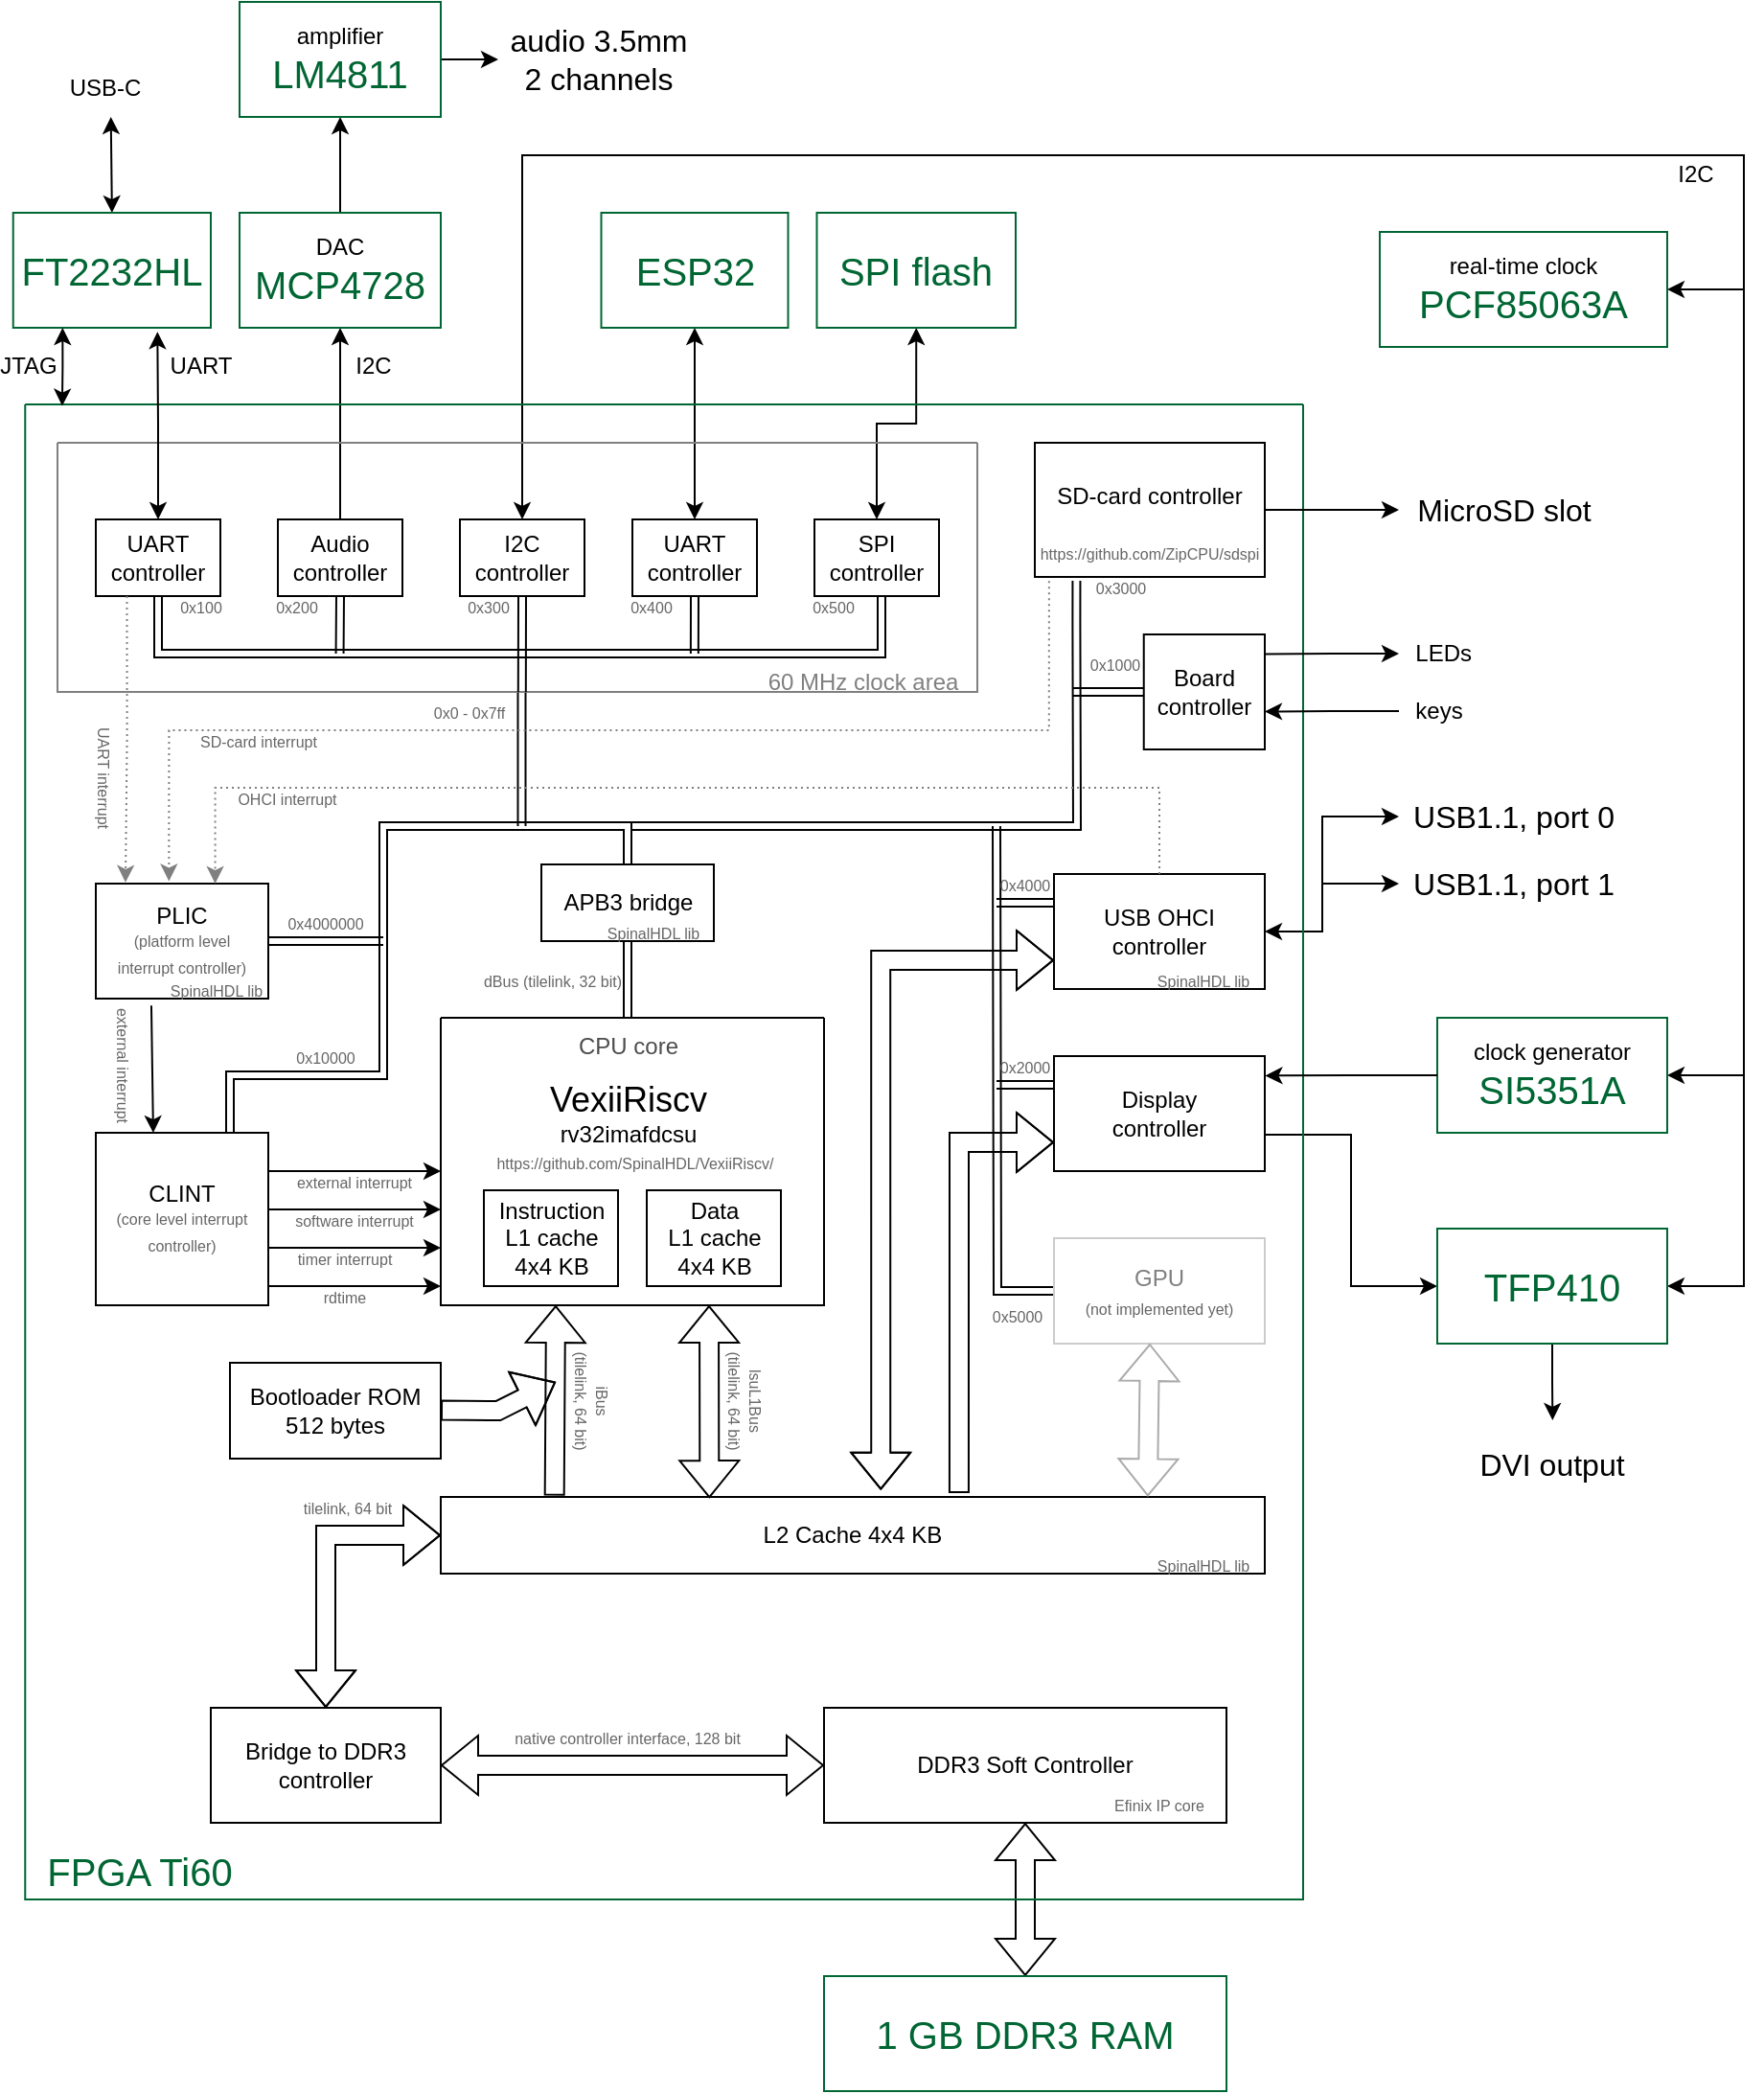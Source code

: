 <mxfile version="27.0.2">
  <diagram name="Page-1" id="rrkoi3hn6Rtk7h8Mjv4J">
    <mxGraphModel grid="1" page="1" gridSize="10" guides="1" tooltips="1" connect="1" arrows="1" fold="1" pageScale="1" pageWidth="850" pageHeight="1100" math="0" shadow="0">
      <root>
        <mxCell id="0" />
        <mxCell id="1" parent="0" />
        <mxCell id="nsvLtbpFKqeht-PFAIL7-8" value="" style="swimlane;startSize=0;" vertex="1" parent="1">
          <mxGeometry x="270" y="535" width="200" height="150" as="geometry">
            <mxRectangle x="330" y="470" width="50" height="40" as="alternateBounds" />
          </mxGeometry>
        </mxCell>
        <mxCell id="nsvLtbpFKqeht-PFAIL7-11" value="&lt;div&gt;Instruction&lt;/div&gt;&lt;div&gt;L1 cache&lt;/div&gt;&lt;div&gt;4x4 KB&lt;br&gt;&lt;/div&gt;" style="rounded=0;whiteSpace=wrap;html=1;" vertex="1" parent="nsvLtbpFKqeht-PFAIL7-8">
          <mxGeometry x="22.5" y="90" width="70" height="50" as="geometry" />
        </mxCell>
        <mxCell id="nsvLtbpFKqeht-PFAIL7-12" value="&lt;div&gt;Data&lt;/div&gt;&lt;div&gt;L1 cache&lt;/div&gt;&lt;div&gt;4x4 KB&lt;br&gt;&lt;/div&gt;" style="rounded=0;whiteSpace=wrap;html=1;" vertex="1" parent="nsvLtbpFKqeht-PFAIL7-8">
          <mxGeometry x="107.5" y="90" width="70" height="50" as="geometry" />
        </mxCell>
        <mxCell id="nsvLtbpFKqeht-PFAIL7-13" value="&lt;div&gt;&lt;font style=&quot;font-size: 18px;&quot;&gt;VexiiRiscv&lt;/font&gt;&lt;/div&gt;&lt;div&gt;rv32imafdcsu&lt;br&gt;&lt;/div&gt;" style="text;html=1;align=center;verticalAlign=middle;whiteSpace=wrap;rounded=0;" vertex="1" parent="nsvLtbpFKqeht-PFAIL7-8">
          <mxGeometry x="47.5" y="30" width="100" height="40" as="geometry" />
        </mxCell>
        <mxCell id="nsvLtbpFKqeht-PFAIL7-14" value="&lt;span style=&quot;color: rgb(77, 77, 77);&quot;&gt;CPU core&lt;/span&gt;" style="text;html=1;align=center;verticalAlign=middle;whiteSpace=wrap;rounded=0;" vertex="1" parent="nsvLtbpFKqeht-PFAIL7-8">
          <mxGeometry x="67.5" width="60" height="30" as="geometry" />
        </mxCell>
        <mxCell id="OZXpx4kWtVFie0x7K6FJ-49" value="&lt;font style=&quot;font-size: 8px; color: rgb(102, 102, 102);&quot;&gt;https://github.com/SpinalHDL/VexiiRiscv/&lt;/font&gt;" style="text;html=1;align=center;verticalAlign=middle;whiteSpace=wrap;rounded=0;" vertex="1" parent="nsvLtbpFKqeht-PFAIL7-8">
          <mxGeometry x="25" y="70" width="152.5" height="10" as="geometry" />
        </mxCell>
        <mxCell id="nsvLtbpFKqeht-PFAIL7-15" value="&lt;div style=&quot;line-height: 100%;&quot;&gt;&lt;div&gt;CLINT&lt;/div&gt;&lt;div&gt;&lt;font style=&quot;font-size: 8px; color: rgb(102, 102, 102);&quot;&gt;(core level interrupt&lt;/font&gt;&lt;/div&gt;&lt;div&gt;&lt;font style=&quot;font-size: 8px; color: rgb(102, 102, 102);&quot;&gt;controller)&lt;/font&gt;&lt;br&gt;&lt;/div&gt;&lt;div&gt;&lt;/div&gt;&lt;/div&gt;" style="rounded=0;whiteSpace=wrap;html=1;" vertex="1" parent="1">
          <mxGeometry x="90" y="595" width="90" height="90" as="geometry" />
        </mxCell>
        <mxCell id="nsvLtbpFKqeht-PFAIL7-16" value="&lt;div style=&quot;line-height: 100%;&quot;&gt;&lt;div&gt;PLIC&lt;/div&gt;&lt;div&gt;&lt;font style=&quot;font-size: 8px; color: rgb(102, 102, 102);&quot;&gt;(platform level&lt;/font&gt;&lt;/div&gt;&lt;div&gt;&lt;font style=&quot;font-size: 8px; color: rgb(102, 102, 102);&quot;&gt;interrupt &lt;/font&gt;&lt;font style=&quot;font-size: 8px; color: rgb(102, 102, 102);&quot;&gt;controller)&lt;/font&gt;&lt;br&gt;&lt;/div&gt;&lt;div&gt;&lt;/div&gt;&lt;/div&gt;" style="rounded=0;whiteSpace=wrap;html=1;" vertex="1" parent="1">
          <mxGeometry x="90" y="465" width="90" height="60" as="geometry" />
        </mxCell>
        <mxCell id="nsvLtbpFKqeht-PFAIL7-17" value="" style="endArrow=classic;html=1;rounded=0;entryX=0;entryY=0.8;entryDx=0;entryDy=0;entryPerimeter=0;" edge="1" parent="1">
          <mxGeometry width="50" height="50" relative="1" as="geometry">
            <mxPoint x="180" y="635" as="sourcePoint" />
            <mxPoint x="270" y="635" as="targetPoint" />
          </mxGeometry>
        </mxCell>
        <mxCell id="nsvLtbpFKqeht-PFAIL7-18" value="&lt;font style=&quot;font-size: 8px; color: rgb(102, 102, 102);&quot;&gt;software interrupt&lt;br&gt;&lt;/font&gt;" style="text;html=1;align=center;verticalAlign=middle;whiteSpace=wrap;rounded=0;" vertex="1" parent="1">
          <mxGeometry x="185" y="635" width="80" height="10" as="geometry" />
        </mxCell>
        <mxCell id="nsvLtbpFKqeht-PFAIL7-23" value="" style="endArrow=classic;html=1;rounded=0;entryX=0;entryY=0.8;entryDx=0;entryDy=0;entryPerimeter=0;" edge="1" parent="1">
          <mxGeometry width="50" height="50" relative="1" as="geometry">
            <mxPoint x="180" y="655" as="sourcePoint" />
            <mxPoint x="270" y="655" as="targetPoint" />
          </mxGeometry>
        </mxCell>
        <mxCell id="nsvLtbpFKqeht-PFAIL7-24" value="&lt;font style=&quot;font-size: 8px; color: rgb(102, 102, 102);&quot;&gt;timer interrupt&lt;br&gt;&lt;/font&gt;" style="text;html=1;align=center;verticalAlign=middle;whiteSpace=wrap;rounded=0;" vertex="1" parent="1">
          <mxGeometry x="190" y="655" width="60" height="10" as="geometry" />
        </mxCell>
        <mxCell id="nsvLtbpFKqeht-PFAIL7-25" value="" style="endArrow=classic;html=1;rounded=0;entryX=0;entryY=0.8;entryDx=0;entryDy=0;entryPerimeter=0;" edge="1" parent="1">
          <mxGeometry width="50" height="50" relative="1" as="geometry">
            <mxPoint x="180" y="615" as="sourcePoint" />
            <mxPoint x="270" y="615" as="targetPoint" />
          </mxGeometry>
        </mxCell>
        <mxCell id="nsvLtbpFKqeht-PFAIL7-26" value="&lt;font style=&quot;font-size: 8px; color: rgb(102, 102, 102);&quot;&gt;external interrupt&lt;br&gt;&lt;/font&gt;" style="text;html=1;align=center;verticalAlign=middle;whiteSpace=wrap;rounded=0;" vertex="1" parent="1">
          <mxGeometry x="190" y="615" width="70" height="10" as="geometry" />
        </mxCell>
        <mxCell id="nsvLtbpFKqeht-PFAIL7-28" value="" style="endArrow=classic;html=1;rounded=0;entryX=0;entryY=0.8;entryDx=0;entryDy=0;entryPerimeter=0;" edge="1" parent="1">
          <mxGeometry width="50" height="50" relative="1" as="geometry">
            <mxPoint x="180" y="675" as="sourcePoint" />
            <mxPoint x="270" y="675" as="targetPoint" />
          </mxGeometry>
        </mxCell>
        <mxCell id="nsvLtbpFKqeht-PFAIL7-29" value="&lt;font style=&quot;font-size: 8px; color: rgb(102, 102, 102);&quot;&gt;rdtime&lt;br&gt;&lt;/font&gt;" style="text;html=1;align=center;verticalAlign=middle;whiteSpace=wrap;rounded=0;" vertex="1" parent="1">
          <mxGeometry x="190" y="675" width="60" height="10" as="geometry" />
        </mxCell>
        <mxCell id="nsvLtbpFKqeht-PFAIL7-30" value="" style="shape=flexArrow;endArrow=classic;html=1;rounded=0;entryX=0.3;entryY=1;entryDx=0;entryDy=0;entryPerimeter=0;exitX=0.138;exitY=-0.017;exitDx=0;exitDy=0;exitPerimeter=0;" edge="1" parent="1" source="nsvLtbpFKqeht-PFAIL7-31" target="nsvLtbpFKqeht-PFAIL7-8">
          <mxGeometry width="50" height="50" relative="1" as="geometry">
            <mxPoint x="330" y="755" as="sourcePoint" />
            <mxPoint x="390" y="615" as="targetPoint" />
          </mxGeometry>
        </mxCell>
        <mxCell id="OZXpx4kWtVFie0x7K6FJ-74" style="edgeStyle=orthogonalEdgeStyle;rounded=0;orthogonalLoop=1;jettySize=auto;html=1;exitX=0;exitY=0.5;exitDx=0;exitDy=0;entryX=0.5;entryY=0;entryDx=0;entryDy=0;shape=flexArrow;startArrow=block;" edge="1" parent="1" source="nsvLtbpFKqeht-PFAIL7-31" target="OZXpx4kWtVFie0x7K6FJ-73">
          <mxGeometry relative="1" as="geometry" />
        </mxCell>
        <mxCell id="nsvLtbpFKqeht-PFAIL7-31" value="L2 Cache 4x4 KB" style="rounded=0;whiteSpace=wrap;html=1;" vertex="1" parent="1">
          <mxGeometry x="270" y="785" width="430" height="40" as="geometry" />
        </mxCell>
        <mxCell id="nsvLtbpFKqeht-PFAIL7-32" value="" style="shape=flexArrow;endArrow=classic;startArrow=classic;html=1;rounded=0;entryX=0.7;entryY=1;entryDx=0;entryDy=0;entryPerimeter=0;exitX=0.326;exitY=0.014;exitDx=0;exitDy=0;exitPerimeter=0;" edge="1" parent="1" source="nsvLtbpFKqeht-PFAIL7-31" target="nsvLtbpFKqeht-PFAIL7-8">
          <mxGeometry width="100" height="100" relative="1" as="geometry">
            <mxPoint x="320" y="745" as="sourcePoint" />
            <mxPoint x="420" y="645" as="targetPoint" />
          </mxGeometry>
        </mxCell>
        <mxCell id="nsvLtbpFKqeht-PFAIL7-33" value="&lt;div&gt;Bootloader ROM&lt;/div&gt;512 bytes" style="rounded=0;whiteSpace=wrap;html=1;" vertex="1" parent="1">
          <mxGeometry x="160" y="715" width="110" height="50" as="geometry" />
        </mxCell>
        <mxCell id="nsvLtbpFKqeht-PFAIL7-34" value="" style="endArrow=classic;html=1;rounded=0;shape=flexArrow;endSize=6;shadow=0;flowAnimation=0;strokeWidth=1;" edge="1" parent="1">
          <mxGeometry width="50" height="50" relative="1" as="geometry">
            <mxPoint x="270" y="739.8" as="sourcePoint" />
            <mxPoint x="330" y="725" as="targetPoint" />
            <Array as="points">
              <mxPoint x="300" y="740" />
            </Array>
          </mxGeometry>
        </mxCell>
        <mxCell id="nsvLtbpFKqeht-PFAIL7-35" value="&lt;div style=&quot;line-height: 90%;&quot;&gt;&lt;div&gt;&lt;span style=&quot;color: rgb(102, 102, 102);&quot;&gt;&lt;font style=&quot;font-size: 8px; line-height: 90%;&quot;&gt;iBus&lt;/font&gt;&lt;/span&gt;&lt;/div&gt;&lt;div&gt;&lt;span style=&quot;color: rgb(102, 102, 102);&quot;&gt;&lt;font style=&quot;font-size: 8px; line-height: 90%;&quot;&gt;(tilelink, 64 bit)&lt;/font&gt;&lt;/span&gt;&lt;/div&gt; &lt;/div&gt;" style="text;html=1;align=center;verticalAlign=middle;whiteSpace=wrap;rounded=0;rotation=90;" vertex="1" parent="1">
          <mxGeometry x="320" y="725" width="60" height="20" as="geometry" />
        </mxCell>
        <mxCell id="nsvLtbpFKqeht-PFAIL7-36" value="&lt;div style=&quot;line-height: 90%;&quot;&gt;&lt;div&gt;&lt;span style=&quot;color: rgb(102, 102, 102);&quot;&gt;&lt;font style=&quot;font-size: 8px; line-height: 90%;&quot;&gt;lsuL1Bus&lt;/font&gt;&lt;/span&gt;&lt;/div&gt;&lt;div&gt;&lt;span style=&quot;color: rgb(102, 102, 102);&quot;&gt;&lt;font style=&quot;font-size: 8px; line-height: 90%;&quot;&gt;(tilelink, 64 bit)&lt;/font&gt;&lt;/span&gt;&lt;/div&gt;&lt;/div&gt;" style="text;html=1;align=center;verticalAlign=middle;whiteSpace=wrap;rounded=0;rotation=90;" vertex="1" parent="1">
          <mxGeometry x="395" y="725" width="70" height="20" as="geometry" />
        </mxCell>
        <mxCell id="OZXpx4kWtVFie0x7K6FJ-1" value="" style="endArrow=classic;html=1;rounded=0;entryX=0.333;entryY=0;entryDx=0;entryDy=0;entryPerimeter=0;exitX=0.322;exitY=1.06;exitDx=0;exitDy=0;exitPerimeter=0;" edge="1" parent="1" source="nsvLtbpFKqeht-PFAIL7-16" target="nsvLtbpFKqeht-PFAIL7-15">
          <mxGeometry width="50" height="50" relative="1" as="geometry">
            <mxPoint x="-30" y="525" as="sourcePoint" />
            <mxPoint x="60" y="525" as="targetPoint" />
          </mxGeometry>
        </mxCell>
        <mxCell id="OZXpx4kWtVFie0x7K6FJ-2" value="&lt;font style=&quot;font-size: 8px; color: rgb(102, 102, 102);&quot;&gt;external interrupt&lt;br&gt;&lt;/font&gt;" style="text;html=1;align=center;verticalAlign=middle;whiteSpace=wrap;rounded=0;rotation=90;" vertex="1" parent="1">
          <mxGeometry x="70" y="555" width="70" height="10" as="geometry" />
        </mxCell>
        <mxCell id="OZXpx4kWtVFie0x7K6FJ-8" style="edgeStyle=orthogonalEdgeStyle;rounded=0;orthogonalLoop=1;jettySize=auto;html=1;exitX=0.5;exitY=0;exitDx=0;exitDy=0;endArrow=none;startFill=1;startArrow=classic;shape=link;" edge="1" parent="1" source="OZXpx4kWtVFie0x7K6FJ-5">
          <mxGeometry relative="1" as="geometry">
            <mxPoint x="160" y="575" as="targetPoint" />
            <Array as="points">
              <mxPoint x="368" y="435" />
              <mxPoint x="240" y="435" />
              <mxPoint x="240" y="565" />
              <mxPoint x="160" y="565" />
            </Array>
          </mxGeometry>
        </mxCell>
        <mxCell id="OZXpx4kWtVFie0x7K6FJ-5" value="APB3 bridge" style="rounded=0;whiteSpace=wrap;html=1;" vertex="1" parent="1">
          <mxGeometry x="322.5" y="455" width="90" height="40" as="geometry" />
        </mxCell>
        <mxCell id="OZXpx4kWtVFie0x7K6FJ-6" value="" style="edgeStyle=orthogonalEdgeStyle;rounded=0;orthogonalLoop=1;jettySize=auto;html=1;startArrow=classic;startFill=1;shape=link;" edge="1" parent="1" source="nsvLtbpFKqeht-PFAIL7-14" target="OZXpx4kWtVFie0x7K6FJ-5">
          <mxGeometry relative="1" as="geometry" />
        </mxCell>
        <mxCell id="OZXpx4kWtVFie0x7K6FJ-7" value="&lt;font style=&quot;font-size: 8px; color: rgb(102, 102, 102);&quot;&gt;dBus (tilelink, 32 bit)&lt;/font&gt;" style="edgeLabel;html=1;align=center;verticalAlign=middle;resizable=0;points=[];" connectable="0" vertex="1" parent="OZXpx4kWtVFie0x7K6FJ-6">
          <mxGeometry x="-0.73" y="1" relative="1" as="geometry">
            <mxPoint x="-39" y="-15" as="offset" />
          </mxGeometry>
        </mxCell>
        <mxCell id="OZXpx4kWtVFie0x7K6FJ-9" value="" style="endArrow=classic;html=1;rounded=0;entryX=1;entryY=0.5;entryDx=0;entryDy=0;shape=link;" edge="1" parent="1" target="nsvLtbpFKqeht-PFAIL7-16">
          <mxGeometry width="50" height="50" relative="1" as="geometry">
            <mxPoint x="240" y="495" as="sourcePoint" />
            <mxPoint x="310" y="455" as="targetPoint" />
          </mxGeometry>
        </mxCell>
        <mxCell id="OZXpx4kWtVFie0x7K6FJ-10" value="" style="endArrow=classic;html=1;rounded=0;shape=link;" edge="1" parent="1">
          <mxGeometry width="50" height="50" relative="1" as="geometry">
            <mxPoint x="160" y="575" as="sourcePoint" />
            <mxPoint x="160" y="595" as="targetPoint" />
          </mxGeometry>
        </mxCell>
        <mxCell id="OZXpx4kWtVFie0x7K6FJ-11" value="&lt;font style=&quot;font-size: 8px;&quot;&gt;&lt;span style=&quot;color: rgb(102, 102, 102);&quot;&gt;&lt;font&gt;0x10000&lt;/font&gt;&lt;/span&gt;&lt;/font&gt;" style="text;html=1;align=center;verticalAlign=middle;whiteSpace=wrap;rounded=0;" vertex="1" parent="1">
          <mxGeometry x="180" y="545" width="60" height="20" as="geometry" />
        </mxCell>
        <mxCell id="OZXpx4kWtVFie0x7K6FJ-12" value="&lt;font style=&quot;font-size: 8px;&quot;&gt;&lt;span style=&quot;color: rgb(102, 102, 102);&quot;&gt;&lt;font&gt;0x4000000&lt;/font&gt;&lt;/span&gt;&lt;/font&gt;" style="text;html=1;align=center;verticalAlign=middle;whiteSpace=wrap;rounded=0;" vertex="1" parent="1">
          <mxGeometry x="180" y="475" width="60" height="20" as="geometry" />
        </mxCell>
        <mxCell id="OZXpx4kWtVFie0x7K6FJ-25" style="rounded=0;orthogonalLoop=1;jettySize=auto;html=1;exitX=0.5;exitY=1;exitDx=0;exitDy=0;edgeStyle=orthogonalEdgeStyle;shape=link;" edge="1" parent="1" source="OZXpx4kWtVFie0x7K6FJ-14">
          <mxGeometry relative="1" as="geometry">
            <mxPoint x="310" y="345" as="targetPoint" />
            <Array as="points">
              <mxPoint x="123" y="345" />
              <mxPoint x="310" y="345" />
            </Array>
          </mxGeometry>
        </mxCell>
        <mxCell id="OZXpx4kWtVFie0x7K6FJ-14" value="&lt;div&gt;UART&lt;/div&gt;&lt;div&gt;controller&lt;br&gt;&lt;/div&gt;" style="rounded=0;whiteSpace=wrap;html=1;" vertex="1" parent="1">
          <mxGeometry x="90" y="275" width="65" height="40" as="geometry" />
        </mxCell>
        <mxCell id="OZXpx4kWtVFie0x7K6FJ-16" value="&lt;font style=&quot;font-size: 8px;&quot;&gt;&lt;span style=&quot;color: rgb(102, 102, 102);&quot;&gt;&lt;font&gt;0x0 - 0x7ff&lt;/font&gt;&lt;/span&gt;&lt;/font&gt;" style="text;html=1;align=center;verticalAlign=middle;whiteSpace=wrap;rounded=0;" vertex="1" parent="1">
          <mxGeometry x="260" y="365" width="50" height="20" as="geometry" />
        </mxCell>
        <mxCell id="OZXpx4kWtVFie0x7K6FJ-26" style="edgeStyle=orthogonalEdgeStyle;rounded=0;orthogonalLoop=1;jettySize=auto;html=1;exitX=0.5;exitY=1;exitDx=0;exitDy=0;shape=link;" edge="1" parent="1" source="OZXpx4kWtVFie0x7K6FJ-18">
          <mxGeometry relative="1" as="geometry">
            <mxPoint x="217.286" y="345" as="targetPoint" />
          </mxGeometry>
        </mxCell>
        <mxCell id="OZXpx4kWtVFie0x7K6FJ-118" style="edgeStyle=orthogonalEdgeStyle;rounded=0;orthogonalLoop=1;jettySize=auto;html=1;exitX=0.5;exitY=0;exitDx=0;exitDy=0;entryX=0.5;entryY=1;entryDx=0;entryDy=0;" edge="1" parent="1" source="OZXpx4kWtVFie0x7K6FJ-18" target="OZXpx4kWtVFie0x7K6FJ-112">
          <mxGeometry relative="1" as="geometry" />
        </mxCell>
        <mxCell id="OZXpx4kWtVFie0x7K6FJ-18" value="&lt;div&gt;Audio&lt;/div&gt;&lt;div&gt;controller&lt;br&gt;&lt;/div&gt;" style="rounded=0;whiteSpace=wrap;html=1;" vertex="1" parent="1">
          <mxGeometry x="185" y="275" width="65" height="40" as="geometry" />
        </mxCell>
        <mxCell id="OZXpx4kWtVFie0x7K6FJ-98" style="edgeStyle=orthogonalEdgeStyle;rounded=0;orthogonalLoop=1;jettySize=auto;html=1;exitX=0.5;exitY=0;exitDx=0;exitDy=0;entryX=1;entryY=0.5;entryDx=0;entryDy=0;startArrow=classic;startFill=1;" edge="1" parent="1" source="OZXpx4kWtVFie0x7K6FJ-19" target="OZXpx4kWtVFie0x7K6FJ-81">
          <mxGeometry relative="1" as="geometry">
            <Array as="points">
              <mxPoint x="313" y="85" />
              <mxPoint x="950" y="85" />
              <mxPoint x="950" y="675" />
            </Array>
          </mxGeometry>
        </mxCell>
        <mxCell id="OZXpx4kWtVFie0x7K6FJ-19" value="&lt;div&gt;I2C&lt;/div&gt;&lt;div&gt;controller&lt;br&gt;&lt;/div&gt;" style="rounded=0;whiteSpace=wrap;html=1;" vertex="1" parent="1">
          <mxGeometry x="280" y="275" width="65" height="40" as="geometry" />
        </mxCell>
        <mxCell id="OZXpx4kWtVFie0x7K6FJ-30" style="edgeStyle=orthogonalEdgeStyle;rounded=0;orthogonalLoop=1;jettySize=auto;html=1;exitX=0.5;exitY=1;exitDx=0;exitDy=0;shape=link;" edge="1" parent="1" source="OZXpx4kWtVFie0x7K6FJ-20">
          <mxGeometry relative="1" as="geometry">
            <mxPoint x="402.429" y="345" as="targetPoint" />
          </mxGeometry>
        </mxCell>
        <mxCell id="OZXpx4kWtVFie0x7K6FJ-99" style="edgeStyle=orthogonalEdgeStyle;rounded=0;orthogonalLoop=1;jettySize=auto;html=1;exitX=0.5;exitY=0;exitDx=0;exitDy=0;entryX=0.5;entryY=1;entryDx=0;entryDy=0;startArrow=classic;startFill=1;" edge="1" parent="1" source="OZXpx4kWtVFie0x7K6FJ-20" target="OZXpx4kWtVFie0x7K6FJ-96">
          <mxGeometry relative="1" as="geometry" />
        </mxCell>
        <mxCell id="OZXpx4kWtVFie0x7K6FJ-20" value="&lt;div&gt;UART&lt;/div&gt;&lt;div&gt;controller&lt;br&gt;&lt;/div&gt;" style="rounded=0;whiteSpace=wrap;html=1;" vertex="1" parent="1">
          <mxGeometry x="370" y="275" width="65" height="40" as="geometry" />
        </mxCell>
        <mxCell id="OZXpx4kWtVFie0x7K6FJ-100" style="edgeStyle=orthogonalEdgeStyle;rounded=0;orthogonalLoop=1;jettySize=auto;html=1;exitX=0.5;exitY=0;exitDx=0;exitDy=0;entryX=0.5;entryY=1;entryDx=0;entryDy=0;startArrow=classic;startFill=1;" edge="1" parent="1" source="OZXpx4kWtVFie0x7K6FJ-21" target="OZXpx4kWtVFie0x7K6FJ-95">
          <mxGeometry relative="1" as="geometry" />
        </mxCell>
        <mxCell id="OZXpx4kWtVFie0x7K6FJ-21" value="&lt;div&gt;SPI&lt;/div&gt;&lt;div&gt;controller&lt;br&gt;&lt;/div&gt;" style="rounded=0;whiteSpace=wrap;html=1;" vertex="1" parent="1">
          <mxGeometry x="465" y="275" width="65" height="40" as="geometry" />
        </mxCell>
        <mxCell id="OZXpx4kWtVFie0x7K6FJ-24" value="" style="edgeStyle=orthogonalEdgeStyle;rounded=0;orthogonalLoop=1;jettySize=auto;html=1;shape=link;" edge="1" parent="1">
          <mxGeometry relative="1" as="geometry">
            <mxPoint x="312.25" y="365" as="sourcePoint" />
            <mxPoint x="312.25" y="435" as="targetPoint" />
          </mxGeometry>
        </mxCell>
        <mxCell id="OZXpx4kWtVFie0x7K6FJ-22" value="" style="swimlane;startSize=0;strokeColor=#808080;" vertex="1" parent="1">
          <mxGeometry x="70" y="235" width="480" height="130" as="geometry" />
        </mxCell>
        <mxCell id="OZXpx4kWtVFie0x7K6FJ-29" value="" style="endArrow=classic;startArrow=classic;html=1;rounded=0;shape=link;" edge="1" parent="OZXpx4kWtVFie0x7K6FJ-22">
          <mxGeometry width="50" height="50" relative="1" as="geometry">
            <mxPoint x="240" y="110" as="sourcePoint" />
            <mxPoint x="430" y="80" as="targetPoint" />
            <Array as="points">
              <mxPoint x="430" y="110" />
            </Array>
          </mxGeometry>
        </mxCell>
        <mxCell id="OZXpx4kWtVFie0x7K6FJ-32" value="&lt;font style=&quot;font-size: 8px;&quot;&gt;&lt;span style=&quot;color: rgb(102, 102, 102);&quot;&gt;&lt;font&gt;0x100&lt;/font&gt;&lt;/span&gt;&lt;/font&gt;" style="text;html=1;align=center;verticalAlign=middle;whiteSpace=wrap;rounded=0;" vertex="1" parent="OZXpx4kWtVFie0x7K6FJ-22">
          <mxGeometry x="60" y="80" width="30" height="10" as="geometry" />
        </mxCell>
        <mxCell id="OZXpx4kWtVFie0x7K6FJ-33" value="&lt;font style=&quot;font-size: 8px;&quot;&gt;&lt;span style=&quot;color: rgb(102, 102, 102);&quot;&gt;&lt;font&gt;0x200&lt;/font&gt;&lt;/span&gt;&lt;/font&gt;" style="text;html=1;align=center;verticalAlign=middle;whiteSpace=wrap;rounded=0;" vertex="1" parent="OZXpx4kWtVFie0x7K6FJ-22">
          <mxGeometry x="110" y="80" width="30" height="10" as="geometry" />
        </mxCell>
        <mxCell id="OZXpx4kWtVFie0x7K6FJ-34" value="&lt;font style=&quot;font-size: 8px;&quot;&gt;&lt;span style=&quot;color: rgb(102, 102, 102);&quot;&gt;&lt;font&gt;0x300&lt;/font&gt;&lt;/span&gt;&lt;/font&gt;" style="text;html=1;align=center;verticalAlign=middle;whiteSpace=wrap;rounded=0;" vertex="1" parent="OZXpx4kWtVFie0x7K6FJ-22">
          <mxGeometry x="210" y="80" width="30" height="10" as="geometry" />
        </mxCell>
        <mxCell id="OZXpx4kWtVFie0x7K6FJ-35" value="&lt;div&gt;&lt;font style=&quot;font-size: 8px;&quot;&gt;&lt;span style=&quot;color: rgb(102, 102, 102);&quot;&gt;&lt;font&gt;0x4&lt;/font&gt;&lt;/span&gt;&lt;span style=&quot;color: rgb(102, 102, 102);&quot;&gt;&lt;font&gt;00&lt;/font&gt;&lt;/span&gt;&lt;/font&gt;&lt;/div&gt;" style="text;html=1;align=center;verticalAlign=middle;whiteSpace=wrap;rounded=0;" vertex="1" parent="OZXpx4kWtVFie0x7K6FJ-22">
          <mxGeometry x="295" y="80" width="30" height="10" as="geometry" />
        </mxCell>
        <mxCell id="OZXpx4kWtVFie0x7K6FJ-36" value="&lt;font style=&quot;font-size: 8px;&quot;&gt;&lt;span style=&quot;color: rgb(102, 102, 102);&quot;&gt;&lt;font&gt;0x500&lt;/font&gt;&lt;/span&gt;&lt;/font&gt;" style="text;html=1;align=center;verticalAlign=middle;whiteSpace=wrap;rounded=0;" vertex="1" parent="OZXpx4kWtVFie0x7K6FJ-22">
          <mxGeometry x="390" y="80" width="30" height="10" as="geometry" />
        </mxCell>
        <mxCell id="OZXpx4kWtVFie0x7K6FJ-37" style="edgeStyle=orthogonalEdgeStyle;rounded=0;orthogonalLoop=1;jettySize=auto;html=1;exitX=0.25;exitY=1;exitDx=0;exitDy=0;entryX=0.172;entryY=-0.01;entryDx=0;entryDy=0;entryPerimeter=0;strokeColor=#808080;dashed=1;dashPattern=1 2;" edge="1" parent="1" source="OZXpx4kWtVFie0x7K6FJ-14" target="nsvLtbpFKqeht-PFAIL7-16">
          <mxGeometry relative="1" as="geometry" />
        </mxCell>
        <mxCell id="OZXpx4kWtVFie0x7K6FJ-38" value="&lt;font style=&quot;font-size: 8px; color: rgb(102, 102, 102);&quot;&gt;UART interrupt&lt;br&gt;&lt;/font&gt;" style="text;html=1;align=center;verticalAlign=middle;whiteSpace=wrap;rounded=0;rotation=90;" vertex="1" parent="1">
          <mxGeometry x="60" y="405" width="70" height="10" as="geometry" />
        </mxCell>
        <mxCell id="OZXpx4kWtVFie0x7K6FJ-42" value="" style="endArrow=none;html=1;rounded=0;exitX=0.505;exitY=1.001;exitDx=0;exitDy=0;exitPerimeter=0;entryX=0.5;entryY=1;entryDx=0;entryDy=0;shape=link;" edge="1" parent="1" source="OZXpx4kWtVFie0x7K6FJ-22" target="OZXpx4kWtVFie0x7K6FJ-19">
          <mxGeometry width="50" height="50" relative="1" as="geometry">
            <mxPoint x="240" y="395" as="sourcePoint" />
            <mxPoint x="290" y="345" as="targetPoint" />
          </mxGeometry>
        </mxCell>
        <mxCell id="OZXpx4kWtVFie0x7K6FJ-47" style="edgeStyle=orthogonalEdgeStyle;rounded=0;orthogonalLoop=1;jettySize=auto;html=1;exitX=0.181;exitY=1.029;exitDx=0;exitDy=0;shape=link;exitPerimeter=0;" edge="1" parent="1" source="OZXpx4kWtVFie0x7K6FJ-43">
          <mxGeometry relative="1" as="geometry">
            <mxPoint x="370" y="435" as="targetPoint" />
            <Array as="points">
              <mxPoint x="602" y="330" />
              <mxPoint x="602" y="330" />
              <mxPoint x="602" y="435" />
            </Array>
          </mxGeometry>
        </mxCell>
        <mxCell id="OZXpx4kWtVFie0x7K6FJ-44" style="edgeStyle=orthogonalEdgeStyle;rounded=0;orthogonalLoop=1;jettySize=auto;html=1;exitX=0.062;exitY=0.988;exitDx=0;exitDy=0;entryX=0.424;entryY=-0.021;entryDx=0;entryDy=0;entryPerimeter=0;dashed=1;dashPattern=1 2;strokeColor=#808080;exitPerimeter=0;" edge="1" parent="1" source="OZXpx4kWtVFie0x7K6FJ-43" target="nsvLtbpFKqeht-PFAIL7-16">
          <mxGeometry relative="1" as="geometry" />
        </mxCell>
        <mxCell id="OZXpx4kWtVFie0x7K6FJ-45" value="&lt;font style=&quot;font-size: 8px; color: rgb(102, 102, 102);&quot;&gt;SD-card interrupt&lt;br&gt;&lt;/font&gt;" style="text;html=1;align=center;verticalAlign=middle;whiteSpace=wrap;rounded=0;rotation=0;" vertex="1" parent="1">
          <mxGeometry x="140" y="385" width="70" height="10" as="geometry" />
        </mxCell>
        <mxCell id="OZXpx4kWtVFie0x7K6FJ-50" value="&lt;font style=&quot;font-size: 8px; color: rgb(102, 102, 102);&quot;&gt;SpinalHDL lib&lt;br&gt;&lt;/font&gt;" style="text;html=1;align=center;verticalAlign=middle;whiteSpace=wrap;rounded=0;" vertex="1" parent="1">
          <mxGeometry x="348.75" y="485" width="63.75" height="10" as="geometry" />
        </mxCell>
        <mxCell id="OZXpx4kWtVFie0x7K6FJ-52" value="&lt;font style=&quot;font-size: 8px; color: rgb(102, 102, 102);&quot;&gt;SpinalHDL lib&lt;br&gt;&lt;/font&gt;" style="text;html=1;align=center;verticalAlign=middle;whiteSpace=wrap;rounded=0;" vertex="1" parent="1">
          <mxGeometry x="636.25" y="815" width="63.75" height="10" as="geometry" />
        </mxCell>
        <mxCell id="OZXpx4kWtVFie0x7K6FJ-53" value="&lt;font style=&quot;font-size: 8px; color: rgb(102, 102, 102);&quot;&gt;SpinalHDL lib&lt;br&gt;&lt;/font&gt;" style="text;html=1;align=center;verticalAlign=middle;whiteSpace=wrap;rounded=0;" vertex="1" parent="1">
          <mxGeometry x="121.25" y="515" width="63.75" height="10" as="geometry" />
        </mxCell>
        <mxCell id="OZXpx4kWtVFie0x7K6FJ-61" style="edgeStyle=orthogonalEdgeStyle;rounded=0;orthogonalLoop=1;jettySize=auto;html=1;exitX=0;exitY=0.25;exitDx=0;exitDy=0;shape=link;" edge="1" parent="1" source="OZXpx4kWtVFie0x7K6FJ-54">
          <mxGeometry relative="1" as="geometry">
            <mxPoint x="560" y="569.667" as="targetPoint" />
          </mxGeometry>
        </mxCell>
        <mxCell id="OZXpx4kWtVFie0x7K6FJ-82" style="edgeStyle=orthogonalEdgeStyle;rounded=0;orthogonalLoop=1;jettySize=auto;html=1;exitX=0.997;exitY=0.683;exitDx=0;exitDy=0;entryX=0;entryY=0.5;entryDx=0;entryDy=0;exitPerimeter=0;" edge="1" parent="1" source="OZXpx4kWtVFie0x7K6FJ-54" target="OZXpx4kWtVFie0x7K6FJ-81">
          <mxGeometry relative="1" as="geometry" />
        </mxCell>
        <mxCell id="OZXpx4kWtVFie0x7K6FJ-54" value="&lt;div&gt;Display&lt;/div&gt;&lt;div&gt;controller&lt;br&gt;&lt;/div&gt;" style="rounded=0;whiteSpace=wrap;html=1;" vertex="1" parent="1">
          <mxGeometry x="590" y="555" width="110" height="60" as="geometry" />
        </mxCell>
        <mxCell id="OZXpx4kWtVFie0x7K6FJ-62" style="edgeStyle=orthogonalEdgeStyle;rounded=0;orthogonalLoop=1;jettySize=auto;html=1;exitX=0;exitY=0.25;exitDx=0;exitDy=0;shape=link;" edge="1" parent="1" source="OZXpx4kWtVFie0x7K6FJ-55">
          <mxGeometry relative="1" as="geometry">
            <mxPoint x="560" y="474.667" as="targetPoint" />
          </mxGeometry>
        </mxCell>
        <mxCell id="OZXpx4kWtVFie0x7K6FJ-90" style="edgeStyle=orthogonalEdgeStyle;rounded=0;orthogonalLoop=1;jettySize=auto;html=1;exitX=1;exitY=0.5;exitDx=0;exitDy=0;entryX=0;entryY=0.5;entryDx=0;entryDy=0;startArrow=classic;startFill=1;" edge="1" parent="1" source="OZXpx4kWtVFie0x7K6FJ-55" target="OZXpx4kWtVFie0x7K6FJ-88">
          <mxGeometry relative="1" as="geometry">
            <Array as="points">
              <mxPoint x="730" y="490" />
              <mxPoint x="730" y="430" />
            </Array>
          </mxGeometry>
        </mxCell>
        <mxCell id="OZXpx4kWtVFie0x7K6FJ-55" value="&lt;div&gt;USB OHCI&lt;/div&gt;&lt;div&gt;controller&lt;br&gt;&lt;/div&gt;" style="rounded=0;whiteSpace=wrap;html=1;" vertex="1" parent="1">
          <mxGeometry x="590" y="460" width="110" height="60" as="geometry" />
        </mxCell>
        <mxCell id="OZXpx4kWtVFie0x7K6FJ-60" style="edgeStyle=orthogonalEdgeStyle;rounded=0;orthogonalLoop=1;jettySize=auto;html=1;exitX=0;exitY=0.5;exitDx=0;exitDy=0;shape=link;" edge="1" parent="1" source="OZXpx4kWtVFie0x7K6FJ-56">
          <mxGeometry relative="1" as="geometry">
            <mxPoint x="560" y="435" as="targetPoint" />
          </mxGeometry>
        </mxCell>
        <mxCell id="OZXpx4kWtVFie0x7K6FJ-56" value="&lt;div&gt;&lt;span style=&quot;color: rgb(128, 128, 128);&quot;&gt;GPU&lt;/span&gt;&lt;/div&gt;&lt;div&gt;&lt;font style=&quot;font-size: 8px; color: rgb(102, 102, 102);&quot;&gt;(not implemented yet)&lt;/font&gt;&lt;br&gt;&lt;/div&gt;" style="rounded=0;whiteSpace=wrap;html=1;strokeColor=#CCCCCC;" vertex="1" parent="1">
          <mxGeometry x="590" y="650" width="110" height="55" as="geometry" />
        </mxCell>
        <mxCell id="OZXpx4kWtVFie0x7K6FJ-57" value="" style="shape=flexArrow;endArrow=classic;startArrow=classic;html=1;rounded=0;exitX=0.858;exitY=-0.008;exitDx=0;exitDy=0;exitPerimeter=0;strokeColor=#ABABAB;" edge="1" parent="1" source="nsvLtbpFKqeht-PFAIL7-31">
          <mxGeometry width="100" height="100" relative="1" as="geometry">
            <mxPoint x="540" y="805" as="sourcePoint" />
            <mxPoint x="640" y="705" as="targetPoint" />
          </mxGeometry>
        </mxCell>
        <mxCell id="OZXpx4kWtVFie0x7K6FJ-58" style="edgeStyle=orthogonalEdgeStyle;rounded=0;orthogonalLoop=1;jettySize=auto;html=1;exitX=0;exitY=0.75;exitDx=0;exitDy=0;entryX=0.629;entryY=-0.05;entryDx=0;entryDy=0;entryPerimeter=0;shape=flexArrow;startArrow=block;endArrow=none;startFill=0;" edge="1" parent="1" source="OZXpx4kWtVFie0x7K6FJ-54" target="nsvLtbpFKqeht-PFAIL7-31">
          <mxGeometry relative="1" as="geometry" />
        </mxCell>
        <mxCell id="OZXpx4kWtVFie0x7K6FJ-59" style="edgeStyle=orthogonalEdgeStyle;rounded=0;orthogonalLoop=1;jettySize=auto;html=1;exitX=0;exitY=0.75;exitDx=0;exitDy=0;entryX=0.534;entryY=-0.092;entryDx=0;entryDy=0;entryPerimeter=0;shape=flexArrow;startArrow=block;" edge="1" parent="1" source="OZXpx4kWtVFie0x7K6FJ-55" target="nsvLtbpFKqeht-PFAIL7-31">
          <mxGeometry relative="1" as="geometry" />
        </mxCell>
        <mxCell id="OZXpx4kWtVFie0x7K6FJ-63" value="&lt;font style=&quot;font-size: 8px;&quot;&gt;&lt;span style=&quot;color: rgb(102, 102, 102);&quot;&gt;&lt;font&gt;0x2000&lt;/font&gt;&lt;/span&gt;&lt;/font&gt;" style="text;html=1;align=center;verticalAlign=middle;whiteSpace=wrap;rounded=0;" vertex="1" parent="1">
          <mxGeometry x="560" y="555" width="30" height="10" as="geometry" />
        </mxCell>
        <mxCell id="OZXpx4kWtVFie0x7K6FJ-65" value="&lt;font style=&quot;font-size: 8px;&quot;&gt;&lt;span style=&quot;color: rgb(102, 102, 102);&quot;&gt;&lt;font&gt;0x4000&lt;/font&gt;&lt;/span&gt;&lt;/font&gt;" style="text;html=1;align=center;verticalAlign=middle;whiteSpace=wrap;rounded=0;" vertex="1" parent="1">
          <mxGeometry x="560" y="460" width="30" height="10" as="geometry" />
        </mxCell>
        <mxCell id="OZXpx4kWtVFie0x7K6FJ-66" value="&lt;font style=&quot;font-size: 8px;&quot;&gt;&lt;span style=&quot;color: rgb(102, 102, 102);&quot;&gt;&lt;font&gt;0x5000&lt;/font&gt;&lt;/span&gt;&lt;/font&gt;" style="text;html=1;align=center;verticalAlign=middle;whiteSpace=wrap;rounded=0;" vertex="1" parent="1">
          <mxGeometry x="556.25" y="685" width="30" height="10" as="geometry" />
        </mxCell>
        <mxCell id="OZXpx4kWtVFie0x7K6FJ-68" value="&lt;font style=&quot;font-size: 8px; color: rgb(102, 102, 102);&quot;&gt;SpinalHDL lib&lt;br&gt;&lt;/font&gt;" style="text;html=1;align=center;verticalAlign=middle;whiteSpace=wrap;rounded=0;" vertex="1" parent="1">
          <mxGeometry x="636.25" y="510" width="63.75" height="10" as="geometry" />
        </mxCell>
        <mxCell id="OZXpx4kWtVFie0x7K6FJ-69" style="edgeStyle=orthogonalEdgeStyle;rounded=0;orthogonalLoop=1;jettySize=auto;html=1;exitX=0.5;exitY=0;exitDx=0;exitDy=0;entryX=0.692;entryY=0;entryDx=0;entryDy=0;entryPerimeter=0;strokeColor=#808080;dashed=1;dashPattern=1 2;" edge="1" parent="1" source="OZXpx4kWtVFie0x7K6FJ-55" target="nsvLtbpFKqeht-PFAIL7-16">
          <mxGeometry relative="1" as="geometry">
            <Array as="points">
              <mxPoint x="645" y="415" />
              <mxPoint x="152" y="415" />
            </Array>
          </mxGeometry>
        </mxCell>
        <mxCell id="OZXpx4kWtVFie0x7K6FJ-70" value="&lt;font style=&quot;font-size: 8px; color: rgb(102, 102, 102);&quot;&gt;OHCI interrupt&lt;br&gt;&lt;/font&gt;" style="text;html=1;align=center;verticalAlign=middle;whiteSpace=wrap;rounded=0;rotation=0;" vertex="1" parent="1">
          <mxGeometry x="155" y="415" width="70" height="10" as="geometry" />
        </mxCell>
        <mxCell id="OZXpx4kWtVFie0x7K6FJ-94" style="edgeStyle=orthogonalEdgeStyle;rounded=0;orthogonalLoop=1;jettySize=auto;html=1;exitX=0.5;exitY=1;exitDx=0;exitDy=0;entryX=0.5;entryY=0;entryDx=0;entryDy=0;shape=flexArrow;startArrow=block;" edge="1" parent="1" source="OZXpx4kWtVFie0x7K6FJ-71" target="OZXpx4kWtVFie0x7K6FJ-93">
          <mxGeometry relative="1" as="geometry" />
        </mxCell>
        <mxCell id="OZXpx4kWtVFie0x7K6FJ-71" value="DDR3 Soft Controller" style="rounded=0;whiteSpace=wrap;html=1;" vertex="1" parent="1">
          <mxGeometry x="470" y="895" width="210" height="60" as="geometry" />
        </mxCell>
        <mxCell id="OZXpx4kWtVFie0x7K6FJ-72" value="&lt;font style=&quot;font-size: 8px; color: rgb(102, 102, 102);&quot;&gt;Efinix IP core&lt;br&gt;&lt;/font&gt;" style="text;html=1;align=center;verticalAlign=middle;whiteSpace=wrap;rounded=0;" vertex="1" parent="1">
          <mxGeometry x="613.13" y="940" width="63.75" height="10" as="geometry" />
        </mxCell>
        <mxCell id="OZXpx4kWtVFie0x7K6FJ-75" style="edgeStyle=orthogonalEdgeStyle;rounded=0;orthogonalLoop=1;jettySize=auto;html=1;exitX=1;exitY=0.5;exitDx=0;exitDy=0;entryX=0;entryY=0.5;entryDx=0;entryDy=0;shape=flexArrow;startArrow=block;" edge="1" parent="1" source="OZXpx4kWtVFie0x7K6FJ-73" target="OZXpx4kWtVFie0x7K6FJ-71">
          <mxGeometry relative="1" as="geometry" />
        </mxCell>
        <mxCell id="OZXpx4kWtVFie0x7K6FJ-73" value="Bridge to DDR3 controller" style="rounded=0;whiteSpace=wrap;html=1;" vertex="1" parent="1">
          <mxGeometry x="150" y="895" width="120" height="60" as="geometry" />
        </mxCell>
        <mxCell id="OZXpx4kWtVFie0x7K6FJ-78" value="&lt;font style=&quot;font-size: 8px; color: rgb(102, 102, 102);&quot;&gt;native controller interface, 128 bit&lt;br&gt;&lt;/font&gt;" style="text;html=1;align=center;verticalAlign=middle;whiteSpace=wrap;rounded=0;" vertex="1" parent="1">
          <mxGeometry x="295" y="905" width="145" height="10" as="geometry" />
        </mxCell>
        <mxCell id="OZXpx4kWtVFie0x7K6FJ-79" value="" style="swimlane;startSize=0;strokeColor=#006633;" vertex="1" parent="1">
          <mxGeometry x="53.13" y="215" width="666.87" height="780" as="geometry">
            <mxRectangle x="113.13" y="150" width="50" height="40" as="alternateBounds" />
          </mxGeometry>
        </mxCell>
        <mxCell id="OZXpx4kWtVFie0x7K6FJ-80" value="&lt;font style=&quot;font-size: 20px; color: rgb(0, 102, 51);&quot;&gt;FPGA Ti60&lt;/font&gt;" style="text;html=1;align=center;verticalAlign=middle;whiteSpace=wrap;rounded=0;" vertex="1" parent="OZXpx4kWtVFie0x7K6FJ-79">
          <mxGeometry y="740" width="120" height="50" as="geometry" />
        </mxCell>
        <mxCell id="OZXpx4kWtVFie0x7K6FJ-43" value="&lt;div&gt;&lt;br&gt;&lt;/div&gt;&lt;div&gt;SD-card controller&lt;/div&gt;&lt;div&gt;&lt;br&gt;&lt;/div&gt;&lt;div&gt;&lt;font style=&quot;font-size: 8px; color: rgb(102, 102, 102);&quot;&gt;https://github.com/ZipCPU/sdspi&lt;/font&gt;&lt;br&gt;&lt;/div&gt;" style="rounded=0;whiteSpace=wrap;html=1;" vertex="1" parent="OZXpx4kWtVFie0x7K6FJ-79">
          <mxGeometry x="526.87" y="20" width="120" height="70" as="geometry" />
        </mxCell>
        <mxCell id="OZXpx4kWtVFie0x7K6FJ-85" style="edgeStyle=orthogonalEdgeStyle;rounded=0;orthogonalLoop=1;jettySize=auto;html=1;exitX=1;exitY=0.5;exitDx=0;exitDy=0;entryX=0;entryY=0.5;entryDx=0;entryDy=0;" edge="1" parent="OZXpx4kWtVFie0x7K6FJ-79" source="OZXpx4kWtVFie0x7K6FJ-43" target="OZXpx4kWtVFie0x7K6FJ-86">
          <mxGeometry relative="1" as="geometry">
            <mxPoint x="716.87" y="55.455" as="targetPoint" />
          </mxGeometry>
        </mxCell>
        <mxCell id="OZXpx4kWtVFie0x7K6FJ-86" value="&lt;font style=&quot;font-size: 16px;&quot;&gt;MicroSD slot&lt;br&gt;&lt;/font&gt;" style="text;html=1;align=center;verticalAlign=middle;whiteSpace=wrap;rounded=0;" vertex="1" parent="OZXpx4kWtVFie0x7K6FJ-79">
          <mxGeometry x="716.87" y="40" width="110" height="30" as="geometry" />
        </mxCell>
        <mxCell id="OZXpx4kWtVFie0x7K6FJ-46" value="&lt;font style=&quot;font-size: 8px;&quot;&gt;&lt;span style=&quot;color: rgb(102, 102, 102);&quot;&gt;&lt;font&gt;0x3000&lt;/font&gt;&lt;/span&gt;&lt;/font&gt;" style="text;html=1;align=center;verticalAlign=middle;whiteSpace=wrap;rounded=0;" vertex="1" parent="OZXpx4kWtVFie0x7K6FJ-79">
          <mxGeometry x="556.87" y="90" width="30" height="10" as="geometry" />
        </mxCell>
        <mxCell id="OZXpx4kWtVFie0x7K6FJ-105" style="edgeStyle=orthogonalEdgeStyle;rounded=0;orthogonalLoop=1;jettySize=auto;html=1;exitX=0;exitY=0.5;exitDx=0;exitDy=0;shape=link;" edge="1" parent="OZXpx4kWtVFie0x7K6FJ-79" source="OZXpx4kWtVFie0x7K6FJ-104">
          <mxGeometry relative="1" as="geometry">
            <mxPoint x="546.87" y="150.03" as="targetPoint" />
          </mxGeometry>
        </mxCell>
        <mxCell id="OZXpx4kWtVFie0x7K6FJ-104" value="&lt;div&gt;Board&lt;/div&gt;&lt;div&gt;controller&lt;br&gt;&lt;/div&gt;" style="rounded=0;whiteSpace=wrap;html=1;" vertex="1" parent="OZXpx4kWtVFie0x7K6FJ-79">
          <mxGeometry x="583.74" y="120" width="63.13" height="60" as="geometry" />
        </mxCell>
        <mxCell id="OZXpx4kWtVFie0x7K6FJ-106" value="&lt;font style=&quot;font-size: 8px;&quot;&gt;&lt;span style=&quot;color: rgb(102, 102, 102);&quot;&gt;&lt;font&gt;0x1000&lt;/font&gt;&lt;/span&gt;&lt;/font&gt;" style="text;html=1;align=center;verticalAlign=middle;whiteSpace=wrap;rounded=0;" vertex="1" parent="OZXpx4kWtVFie0x7K6FJ-79">
          <mxGeometry x="553.74" y="130" width="30" height="10" as="geometry" />
        </mxCell>
        <mxCell id="OZXpx4kWtVFie0x7K6FJ-23" value="&lt;span style=&quot;color: rgb(128, 128, 128);&quot;&gt;60 MHz clock area&lt;/span&gt;" style="text;html=1;align=center;verticalAlign=middle;resizable=0;points=[];autosize=1;strokeColor=none;fillColor=none;" vertex="1" parent="OZXpx4kWtVFie0x7K6FJ-79">
          <mxGeometry x="376.87" y="130" width="120" height="30" as="geometry" />
        </mxCell>
        <mxCell id="OZXpx4kWtVFie0x7K6FJ-77" value="&lt;font style=&quot;font-size: 8px; color: rgb(102, 102, 102);&quot;&gt;tilelink, 64 bit&lt;br&gt;&lt;/font&gt;" style="text;html=1;align=center;verticalAlign=middle;whiteSpace=wrap;rounded=0;" vertex="1" parent="OZXpx4kWtVFie0x7K6FJ-79">
          <mxGeometry x="140" y="570" width="56.87" height="10" as="geometry" />
        </mxCell>
        <mxCell id="OZXpx4kWtVFie0x7K6FJ-87" style="edgeStyle=orthogonalEdgeStyle;rounded=0;orthogonalLoop=1;jettySize=auto;html=1;exitX=0.5;exitY=1;exitDx=0;exitDy=0;" edge="1" parent="1" source="OZXpx4kWtVFie0x7K6FJ-81">
          <mxGeometry relative="1" as="geometry">
            <mxPoint x="850.182" y="745" as="targetPoint" />
          </mxGeometry>
        </mxCell>
        <mxCell id="OZXpx4kWtVFie0x7K6FJ-81" value="&lt;font style=&quot;font-size: 20px; color: rgb(0, 102, 51);&quot;&gt;TFP410&lt;/font&gt;" style="rounded=0;whiteSpace=wrap;html=1;strokeColor=#006633;" vertex="1" parent="1">
          <mxGeometry x="790" y="645" width="120" height="60" as="geometry" />
        </mxCell>
        <mxCell id="OZXpx4kWtVFie0x7K6FJ-84" value="&lt;font style=&quot;font-size: 16px;&quot;&gt;DVI output&lt;br&gt;&lt;/font&gt;" style="text;html=1;align=center;verticalAlign=middle;whiteSpace=wrap;rounded=0;" vertex="1" parent="1">
          <mxGeometry x="800" y="752.5" width="100" height="30" as="geometry" />
        </mxCell>
        <mxCell id="OZXpx4kWtVFie0x7K6FJ-88" value="&lt;font style=&quot;font-size: 16px;&quot;&gt;USB1.1, port 0&lt;font&gt;&lt;br&gt;&lt;/font&gt;&lt;/font&gt;" style="text;html=1;align=center;verticalAlign=middle;whiteSpace=wrap;rounded=0;" vertex="1" parent="1">
          <mxGeometry x="770" y="415" width="120" height="30" as="geometry" />
        </mxCell>
        <mxCell id="OZXpx4kWtVFie0x7K6FJ-92" style="edgeStyle=orthogonalEdgeStyle;rounded=0;orthogonalLoop=1;jettySize=auto;html=1;startArrow=classic;startFill=1;endArrow=none;" edge="1" parent="1" source="OZXpx4kWtVFie0x7K6FJ-89">
          <mxGeometry relative="1" as="geometry">
            <mxPoint x="730" y="465" as="targetPoint" />
          </mxGeometry>
        </mxCell>
        <mxCell id="OZXpx4kWtVFie0x7K6FJ-89" value="&lt;font style=&quot;font-size: 16px;&quot;&gt;USB1.1, port 1&lt;font&gt;&lt;br&gt;&lt;/font&gt;&lt;/font&gt;" style="text;html=1;align=center;verticalAlign=middle;whiteSpace=wrap;rounded=0;" vertex="1" parent="1">
          <mxGeometry x="770" y="450" width="120" height="30" as="geometry" />
        </mxCell>
        <mxCell id="OZXpx4kWtVFie0x7K6FJ-93" value="&lt;font style=&quot;font-size: 20px; color: rgb(0, 102, 51);&quot;&gt;1 GB DDR3 RAM&lt;/font&gt;" style="rounded=0;whiteSpace=wrap;html=1;strokeColor=#006633;" vertex="1" parent="1">
          <mxGeometry x="470" y="1035" width="210" height="60" as="geometry" />
        </mxCell>
        <mxCell id="OZXpx4kWtVFie0x7K6FJ-95" value="&lt;font style=&quot;font-size: 20px; color: rgb(0, 102, 51);&quot;&gt;SPI flash&lt;/font&gt;" style="rounded=0;whiteSpace=wrap;html=1;strokeColor=#006633;" vertex="1" parent="1">
          <mxGeometry x="466.25" y="115" width="103.75" height="60" as="geometry" />
        </mxCell>
        <mxCell id="OZXpx4kWtVFie0x7K6FJ-96" value="&lt;font style=&quot;font-size: 20px; color: rgb(0, 102, 51);&quot;&gt;ESP32&lt;/font&gt;" style="rounded=0;whiteSpace=wrap;html=1;strokeColor=#006633;" vertex="1" parent="1">
          <mxGeometry x="353.75" y="115" width="97.5" height="60" as="geometry" />
        </mxCell>
        <mxCell id="OZXpx4kWtVFie0x7K6FJ-122" style="edgeStyle=orthogonalEdgeStyle;rounded=0;orthogonalLoop=1;jettySize=auto;html=1;exitX=0.5;exitY=0;exitDx=0;exitDy=0;startArrow=classic;startFill=1;" edge="1" parent="1" source="OZXpx4kWtVFie0x7K6FJ-97">
          <mxGeometry relative="1" as="geometry">
            <mxPoint x="97.857" y="65" as="targetPoint" />
          </mxGeometry>
        </mxCell>
        <mxCell id="OZXpx4kWtVFie0x7K6FJ-97" value="&lt;div&gt;&lt;font style=&quot;font-size: 20px; color: rgb(0, 102, 51);&quot;&gt;FT2232HL&lt;/font&gt;&lt;/div&gt;" style="rounded=0;whiteSpace=wrap;html=1;strokeColor=#006633;" vertex="1" parent="1">
          <mxGeometry x="46.87" y="115" width="103.13" height="60" as="geometry" />
        </mxCell>
        <mxCell id="OZXpx4kWtVFie0x7K6FJ-103" style="edgeStyle=orthogonalEdgeStyle;rounded=0;orthogonalLoop=1;jettySize=auto;html=1;exitX=1;exitY=0.5;exitDx=0;exitDy=0;startArrow=classic;startFill=1;endArrow=none;" edge="1" parent="1" source="OZXpx4kWtVFie0x7K6FJ-101">
          <mxGeometry relative="1" as="geometry">
            <mxPoint x="950" y="565.053" as="targetPoint" />
          </mxGeometry>
        </mxCell>
        <mxCell id="OZXpx4kWtVFie0x7K6FJ-101" value="&lt;div&gt;&lt;font style=&quot;color: rgb(0, 0, 0);&quot;&gt;clock generator&lt;/font&gt;&lt;/div&gt;&lt;div&gt;&lt;font style=&quot;font-size: 20px; color: rgb(0, 102, 51);&quot;&gt;SI5351A&lt;/font&gt;&lt;/div&gt;" style="rounded=0;whiteSpace=wrap;html=1;strokeColor=#006633;" vertex="1" parent="1">
          <mxGeometry x="790" y="535" width="120" height="60" as="geometry" />
        </mxCell>
        <mxCell id="OZXpx4kWtVFie0x7K6FJ-102" style="edgeStyle=orthogonalEdgeStyle;rounded=0;orthogonalLoop=1;jettySize=auto;html=1;exitX=0;exitY=0.5;exitDx=0;exitDy=0;entryX=1.002;entryY=0.17;entryDx=0;entryDy=0;entryPerimeter=0;" edge="1" parent="1" source="OZXpx4kWtVFie0x7K6FJ-101" target="OZXpx4kWtVFie0x7K6FJ-54">
          <mxGeometry relative="1" as="geometry" />
        </mxCell>
        <mxCell id="OZXpx4kWtVFie0x7K6FJ-107" value="&lt;div align=&quot;left&quot;&gt;&amp;nbsp; LEDs&lt;/div&gt;" style="text;html=1;align=left;verticalAlign=middle;whiteSpace=wrap;rounded=0;" vertex="1" parent="1">
          <mxGeometry x="770" y="335" width="60" height="20" as="geometry" />
        </mxCell>
        <mxCell id="OZXpx4kWtVFie0x7K6FJ-108" value="&lt;div align=&quot;left&quot;&gt;&amp;nbsp; keys&lt;/div&gt;" style="text;html=1;align=left;verticalAlign=middle;whiteSpace=wrap;rounded=0;" vertex="1" parent="1">
          <mxGeometry x="770" y="365" width="60" height="20" as="geometry" />
        </mxCell>
        <mxCell id="OZXpx4kWtVFie0x7K6FJ-109" style="edgeStyle=orthogonalEdgeStyle;rounded=0;orthogonalLoop=1;jettySize=auto;html=1;exitX=0;exitY=0.5;exitDx=0;exitDy=0;entryX=1;entryY=0.671;entryDx=0;entryDy=0;entryPerimeter=0;" edge="1" parent="1" source="OZXpx4kWtVFie0x7K6FJ-108" target="OZXpx4kWtVFie0x7K6FJ-104">
          <mxGeometry relative="1" as="geometry" />
        </mxCell>
        <mxCell id="OZXpx4kWtVFie0x7K6FJ-111" style="edgeStyle=orthogonalEdgeStyle;rounded=0;orthogonalLoop=1;jettySize=auto;html=1;exitX=0;exitY=0.5;exitDx=0;exitDy=0;entryX=1.003;entryY=0.17;entryDx=0;entryDy=0;entryPerimeter=0;endArrow=none;startFill=1;startArrow=classic;" edge="1" parent="1" source="OZXpx4kWtVFie0x7K6FJ-107" target="OZXpx4kWtVFie0x7K6FJ-104">
          <mxGeometry relative="1" as="geometry" />
        </mxCell>
        <mxCell id="OZXpx4kWtVFie0x7K6FJ-117" style="edgeStyle=orthogonalEdgeStyle;rounded=0;orthogonalLoop=1;jettySize=auto;html=1;exitX=0.5;exitY=0;exitDx=0;exitDy=0;entryX=0.5;entryY=1;entryDx=0;entryDy=0;" edge="1" parent="1" source="OZXpx4kWtVFie0x7K6FJ-112" target="OZXpx4kWtVFie0x7K6FJ-113">
          <mxGeometry relative="1" as="geometry" />
        </mxCell>
        <mxCell id="OZXpx4kWtVFie0x7K6FJ-112" value="&lt;div&gt;&lt;font style=&quot;color: rgb(0, 0, 0);&quot;&gt;DAC&lt;/font&gt;&lt;/div&gt;&lt;div&gt;&lt;font style=&quot;font-size: 20px; color: rgb(0, 102, 51);&quot;&gt;MCP4728&lt;/font&gt;&lt;/div&gt;" style="rounded=0;whiteSpace=wrap;html=1;strokeColor=#006633;" vertex="1" parent="1">
          <mxGeometry x="165" y="115" width="105" height="60" as="geometry" />
        </mxCell>
        <mxCell id="OZXpx4kWtVFie0x7K6FJ-114" style="edgeStyle=orthogonalEdgeStyle;rounded=0;orthogonalLoop=1;jettySize=auto;html=1;exitX=1;exitY=0.5;exitDx=0;exitDy=0;" edge="1" parent="1" source="OZXpx4kWtVFie0x7K6FJ-113">
          <mxGeometry relative="1" as="geometry">
            <mxPoint x="300.0" y="35.286" as="targetPoint" />
          </mxGeometry>
        </mxCell>
        <mxCell id="OZXpx4kWtVFie0x7K6FJ-113" value="&lt;div&gt;&lt;font style=&quot;color: rgb(0, 0, 0);&quot;&gt;amplifier&lt;/font&gt;&lt;/div&gt;&lt;div&gt;&lt;font style=&quot;font-size: 20px; color: rgb(0, 102, 51);&quot;&gt;LM4811&lt;/font&gt;&lt;/div&gt;" style="rounded=0;whiteSpace=wrap;html=1;strokeColor=#006633;" vertex="1" parent="1">
          <mxGeometry x="165" y="5" width="105" height="60" as="geometry" />
        </mxCell>
        <mxCell id="OZXpx4kWtVFie0x7K6FJ-116" value="&lt;div&gt;&lt;font style=&quot;font-size: 16px;&quot;&gt;audio 3.5mm&lt;/font&gt;&lt;/div&gt;&lt;div&gt;&lt;font style=&quot;font-size: 16px;&quot;&gt;2 channels&lt;br&gt;&lt;/font&gt;&lt;/div&gt;" style="text;html=1;align=center;verticalAlign=middle;whiteSpace=wrap;rounded=0;" vertex="1" parent="1">
          <mxGeometry x="305" y="20" width="95" height="30" as="geometry" />
        </mxCell>
        <mxCell id="OZXpx4kWtVFie0x7K6FJ-123" value="USB-C" style="text;html=1;align=center;verticalAlign=middle;whiteSpace=wrap;rounded=0;" vertex="1" parent="1">
          <mxGeometry x="65" y="35" width="60" height="30" as="geometry" />
        </mxCell>
        <mxCell id="OZXpx4kWtVFie0x7K6FJ-126" style="edgeStyle=orthogonalEdgeStyle;rounded=0;orthogonalLoop=1;jettySize=auto;html=1;exitX=1;exitY=0.5;exitDx=0;exitDy=0;startArrow=classic;startFill=1;endArrow=none;" edge="1" parent="1" source="OZXpx4kWtVFie0x7K6FJ-124">
          <mxGeometry relative="1" as="geometry">
            <mxPoint x="950" y="155" as="targetPoint" />
          </mxGeometry>
        </mxCell>
        <mxCell id="OZXpx4kWtVFie0x7K6FJ-124" value="&lt;div&gt;&lt;font style=&quot;color: rgb(0, 0, 0);&quot;&gt;real-time clock&lt;/font&gt;&lt;/div&gt;&lt;div&gt;&lt;font style=&quot;font-size: 20px; color: rgb(0, 102, 51);&quot;&gt;PCF85063A&lt;/font&gt;&lt;/div&gt;" style="rounded=0;whiteSpace=wrap;html=1;strokeColor=#006633;" vertex="1" parent="1">
          <mxGeometry x="760" y="125" width="150" height="60" as="geometry" />
        </mxCell>
        <mxCell id="OZXpx4kWtVFie0x7K6FJ-127" value="JTAG" style="text;html=1;align=center;verticalAlign=middle;whiteSpace=wrap;rounded=0;" vertex="1" parent="1">
          <mxGeometry x="40" y="185" width="30" height="20" as="geometry" />
        </mxCell>
        <mxCell id="OZXpx4kWtVFie0x7K6FJ-128" value="UART" style="text;html=1;align=center;verticalAlign=middle;whiteSpace=wrap;rounded=0;" vertex="1" parent="1">
          <mxGeometry x="130" y="185" width="30" height="20" as="geometry" />
        </mxCell>
        <mxCell id="OZXpx4kWtVFie0x7K6FJ-129" value="I2C" style="text;html=1;align=center;verticalAlign=middle;whiteSpace=wrap;rounded=0;" vertex="1" parent="1">
          <mxGeometry x="220" y="185" width="30" height="20" as="geometry" />
        </mxCell>
        <mxCell id="OZXpx4kWtVFie0x7K6FJ-130" value="I2C" style="text;html=1;align=center;verticalAlign=middle;whiteSpace=wrap;rounded=0;" vertex="1" parent="1">
          <mxGeometry x="910" y="85" width="30" height="20" as="geometry" />
        </mxCell>
        <mxCell id="90Kco7QvatqlTjlUEmPj-1" style="edgeStyle=orthogonalEdgeStyle;rounded=0;orthogonalLoop=1;jettySize=auto;html=1;exitX=0.5;exitY=0;exitDx=0;exitDy=0;entryX=0.73;entryY=1.036;entryDx=0;entryDy=0;entryPerimeter=0;startArrow=classic;startFill=1;" edge="1" parent="1" source="OZXpx4kWtVFie0x7K6FJ-14" target="OZXpx4kWtVFie0x7K6FJ-97">
          <mxGeometry relative="1" as="geometry" />
        </mxCell>
        <mxCell id="90Kco7QvatqlTjlUEmPj-2" style="edgeStyle=orthogonalEdgeStyle;rounded=0;orthogonalLoop=1;jettySize=auto;html=1;exitX=0.25;exitY=1;exitDx=0;exitDy=0;entryX=0.029;entryY=0.001;entryDx=0;entryDy=0;entryPerimeter=0;startArrow=classic;startFill=1;" edge="1" parent="1" source="OZXpx4kWtVFie0x7K6FJ-97" target="OZXpx4kWtVFie0x7K6FJ-79">
          <mxGeometry relative="1" as="geometry" />
        </mxCell>
      </root>
    </mxGraphModel>
  </diagram>
</mxfile>
